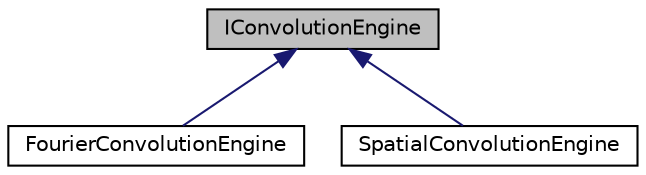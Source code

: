 digraph "IConvolutionEngine"
{
  edge [fontname="Helvetica",fontsize="10",labelfontname="Helvetica",labelfontsize="10"];
  node [fontname="Helvetica",fontsize="10",shape=record];
  Node1 [label="IConvolutionEngine",height=0.2,width=0.4,color="black", fillcolor="grey75", style="filled", fontcolor="black"];
  Node1 -> Node2 [dir="back",color="midnightblue",fontsize="10",style="solid",fontname="Helvetica"];
  Node2 [label="FourierConvolutionEngine",height=0.2,width=0.4,color="black", fillcolor="white", style="filled",URL="$classFourierConvolutionEngine.html"];
  Node1 -> Node3 [dir="back",color="midnightblue",fontsize="10",style="solid",fontname="Helvetica"];
  Node3 [label="SpatialConvolutionEngine",height=0.2,width=0.4,color="black", fillcolor="white", style="filled",URL="$classSpatialConvolutionEngine.html"];
}
